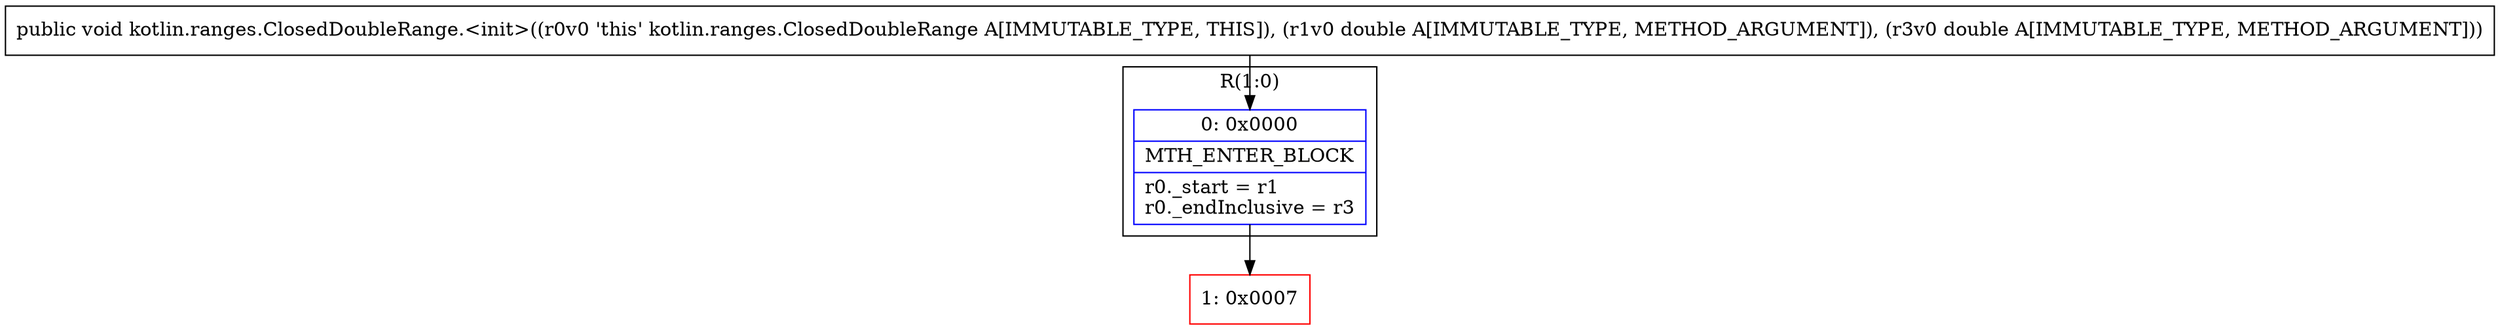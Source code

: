 digraph "CFG forkotlin.ranges.ClosedDoubleRange.\<init\>(DD)V" {
subgraph cluster_Region_1735577484 {
label = "R(1:0)";
node [shape=record,color=blue];
Node_0 [shape=record,label="{0\:\ 0x0000|MTH_ENTER_BLOCK\l|r0._start = r1\lr0._endInclusive = r3\l}"];
}
Node_1 [shape=record,color=red,label="{1\:\ 0x0007}"];
MethodNode[shape=record,label="{public void kotlin.ranges.ClosedDoubleRange.\<init\>((r0v0 'this' kotlin.ranges.ClosedDoubleRange A[IMMUTABLE_TYPE, THIS]), (r1v0 double A[IMMUTABLE_TYPE, METHOD_ARGUMENT]), (r3v0 double A[IMMUTABLE_TYPE, METHOD_ARGUMENT])) }"];
MethodNode -> Node_0;
Node_0 -> Node_1;
}

